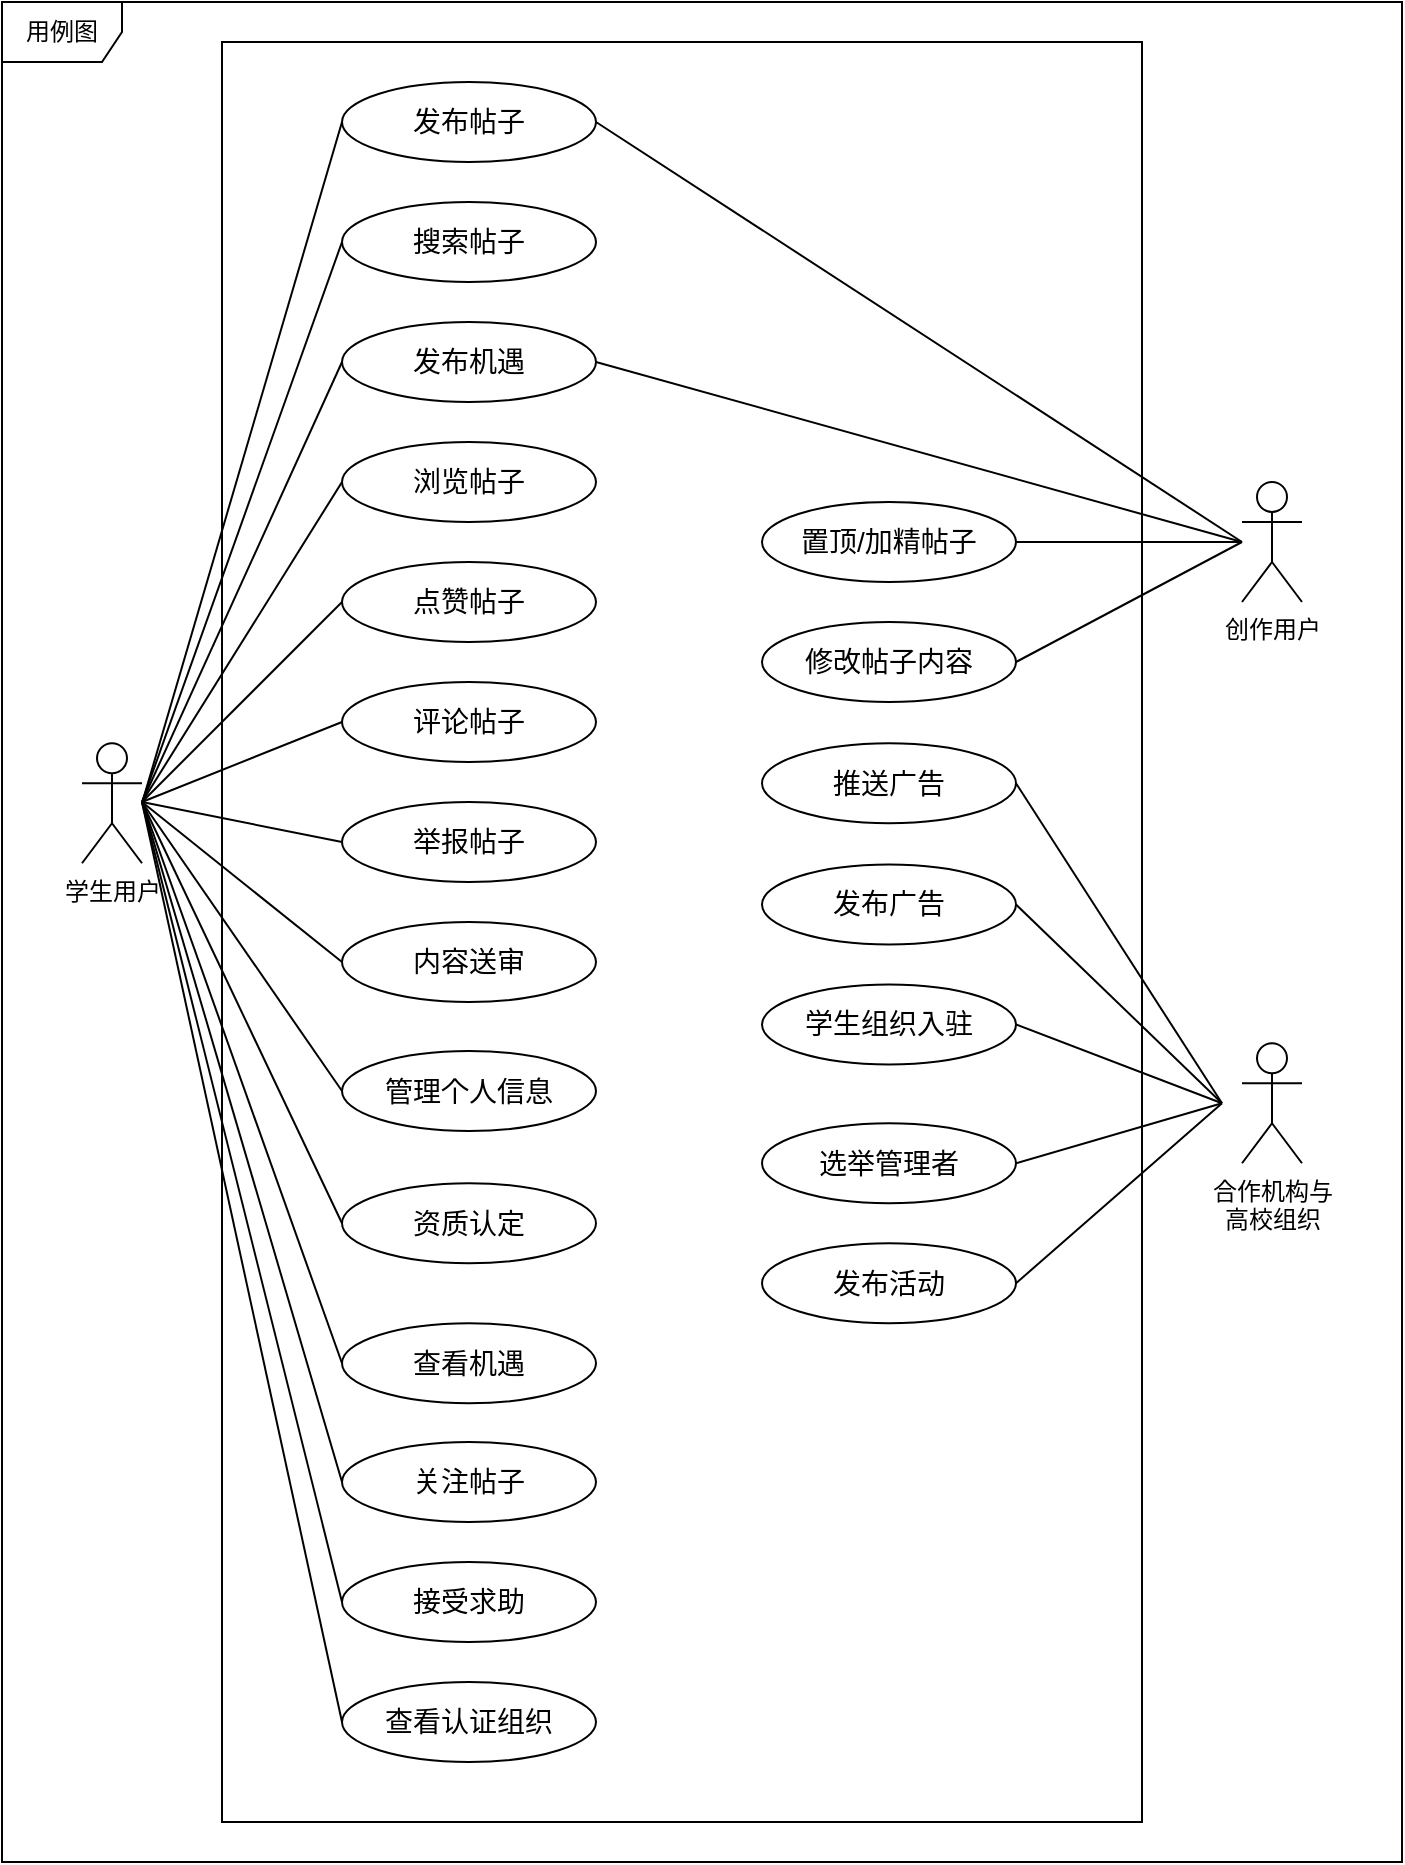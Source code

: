 <mxfile version="13.9.8" type="device"><diagram id="YWd8G2-2cAfF-EYyLHko" name="Page-1"><mxGraphModel dx="1274" dy="844" grid="1" gridSize="10" guides="1" tooltips="1" connect="1" arrows="1" fold="1" page="1" pageScale="1" pageWidth="827" pageHeight="1169" math="0" shadow="0"><root><mxCell id="0"/><mxCell id="1" parent="0"/><mxCell id="R-DKKXhETDMrApcMIBtu-8" value="" style="rounded=0;whiteSpace=wrap;html=1;" parent="1" vertex="1"><mxGeometry x="80" y="60" width="700" height="930" as="geometry"/></mxCell><mxCell id="R-DKKXhETDMrApcMIBtu-35" value="用例图" style="shape=umlFrame;whiteSpace=wrap;html=1;" parent="1" vertex="1"><mxGeometry x="80" y="60" width="700" height="930" as="geometry"/></mxCell><mxCell id="R-DKKXhETDMrApcMIBtu-1" value="" style="rounded=0;whiteSpace=wrap;html=1;" parent="1" vertex="1"><mxGeometry x="190" y="80" width="460" height="890" as="geometry"/></mxCell><mxCell id="R-DKKXhETDMrApcMIBtu-2" value="学生用户" style="shape=umlActor;verticalLabelPosition=bottom;labelBackgroundColor=#ffffff;verticalAlign=top;html=1;outlineConnect=0;" parent="1" vertex="1"><mxGeometry x="120" y="430.63" width="30" height="60" as="geometry"/></mxCell><mxCell id="R-DKKXhETDMrApcMIBtu-6" value="创作用户" style="shape=umlActor;verticalLabelPosition=bottom;labelBackgroundColor=#ffffff;verticalAlign=top;html=1;outlineConnect=0;" parent="1" vertex="1"><mxGeometry x="700" y="300" width="30" height="60" as="geometry"/></mxCell><mxCell id="1_ZxgWTYlg5h1duisd7g-4" value="合作机构与&lt;br&gt;高校组织" style="shape=umlActor;verticalLabelPosition=bottom;labelBackgroundColor=#ffffff;verticalAlign=top;html=1;" parent="1" vertex="1"><mxGeometry x="700" y="580.63" width="30" height="60" as="geometry"/></mxCell><mxCell id="1_ZxgWTYlg5h1duisd7g-34" value="" style="endArrow=none;html=1;entryX=0;entryY=0.5;entryDx=0;entryDy=0;" parent="1" target="jFwYscz37xtcoT0JRX-o-23" edge="1"><mxGeometry width="50" height="50" relative="1" as="geometry"><mxPoint x="150" y="460.63" as="sourcePoint"/><mxPoint x="395" y="524.63" as="targetPoint"/></mxGeometry></mxCell><mxCell id="jFwYscz37xtcoT0JRX-o-2" value="&lt;font style=&quot;font-size: 14px&quot;&gt;搜索帖子&lt;/font&gt;" style="ellipse;whiteSpace=wrap;html=1;" vertex="1" parent="1"><mxGeometry x="250" y="160" width="127" height="40" as="geometry"/></mxCell><mxCell id="jFwYscz37xtcoT0JRX-o-23" value="&lt;font style=&quot;font-size: 14px&quot;&gt;发布帖子&lt;/font&gt;" style="ellipse;whiteSpace=wrap;html=1;" vertex="1" parent="1"><mxGeometry x="250" y="100" width="127" height="40" as="geometry"/></mxCell><mxCell id="jFwYscz37xtcoT0JRX-o-24" value="&lt;font style=&quot;font-size: 14px&quot;&gt;浏览帖子&lt;/font&gt;" style="ellipse;whiteSpace=wrap;html=1;" vertex="1" parent="1"><mxGeometry x="250" y="280" width="127" height="40" as="geometry"/></mxCell><mxCell id="jFwYscz37xtcoT0JRX-o-25" value="&lt;font style=&quot;font-size: 14px&quot;&gt;点赞帖子&lt;/font&gt;" style="ellipse;whiteSpace=wrap;html=1;" vertex="1" parent="1"><mxGeometry x="250" y="340" width="127" height="40" as="geometry"/></mxCell><mxCell id="jFwYscz37xtcoT0JRX-o-26" value="&lt;span style=&quot;font-size: 14px&quot;&gt;评论帖子&lt;/span&gt;" style="ellipse;whiteSpace=wrap;html=1;" vertex="1" parent="1"><mxGeometry x="250" y="400" width="127" height="40" as="geometry"/></mxCell><mxCell id="jFwYscz37xtcoT0JRX-o-27" value="&lt;font style=&quot;font-size: 14px&quot;&gt;举报帖子&lt;/font&gt;" style="ellipse;whiteSpace=wrap;html=1;" vertex="1" parent="1"><mxGeometry x="250" y="460" width="127" height="40" as="geometry"/></mxCell><mxCell id="jFwYscz37xtcoT0JRX-o-28" value="&lt;font style=&quot;font-size: 14px&quot;&gt;内容送审&lt;/font&gt;" style="ellipse;whiteSpace=wrap;html=1;" vertex="1" parent="1"><mxGeometry x="250" y="520" width="127" height="40" as="geometry"/></mxCell><mxCell id="jFwYscz37xtcoT0JRX-o-29" value="&lt;font style=&quot;font-size: 14px&quot;&gt;管理个人信息&lt;/font&gt;" style="ellipse;whiteSpace=wrap;html=1;" vertex="1" parent="1"><mxGeometry x="250" y="584.5" width="127" height="40" as="geometry"/></mxCell><mxCell id="jFwYscz37xtcoT0JRX-o-32" value="&lt;font style=&quot;font-size: 14px&quot;&gt;接受求助&lt;/font&gt;" style="ellipse;whiteSpace=wrap;html=1;" vertex="1" parent="1"><mxGeometry x="250" y="840" width="127" height="40" as="geometry"/></mxCell><mxCell id="jFwYscz37xtcoT0JRX-o-33" value="&lt;font style=&quot;font-size: 14px&quot;&gt;关注帖子&lt;/font&gt;" style="ellipse;whiteSpace=wrap;html=1;" vertex="1" parent="1"><mxGeometry x="250" y="780" width="127" height="40" as="geometry"/></mxCell><mxCell id="jFwYscz37xtcoT0JRX-o-35" value="&lt;span style=&quot;font-size: 14px&quot;&gt;置顶/加精帖子&lt;/span&gt;" style="ellipse;whiteSpace=wrap;html=1;" vertex="1" parent="1"><mxGeometry x="460" y="310" width="127" height="40" as="geometry"/></mxCell><mxCell id="jFwYscz37xtcoT0JRX-o-36" value="&lt;font style=&quot;font-size: 14px&quot;&gt;查看认证组织&lt;/font&gt;" style="ellipse;whiteSpace=wrap;html=1;" vertex="1" parent="1"><mxGeometry x="250" y="900" width="127" height="40" as="geometry"/></mxCell><mxCell id="jFwYscz37xtcoT0JRX-o-37" value="&lt;span style=&quot;font-size: 14px&quot;&gt;发布活动&lt;/span&gt;" style="ellipse;whiteSpace=wrap;html=1;" vertex="1" parent="1"><mxGeometry x="460" y="680.63" width="127" height="40" as="geometry"/></mxCell><mxCell id="jFwYscz37xtcoT0JRX-o-38" value="&lt;span style=&quot;font-size: 14px&quot;&gt;推送广告&lt;/span&gt;" style="ellipse;whiteSpace=wrap;html=1;" vertex="1" parent="1"><mxGeometry x="460" y="430.63" width="127" height="40" as="geometry"/></mxCell><mxCell id="jFwYscz37xtcoT0JRX-o-39" value="&lt;font style=&quot;font-size: 14px&quot;&gt;发布广告&lt;/font&gt;" style="ellipse;whiteSpace=wrap;html=1;" vertex="1" parent="1"><mxGeometry x="460" y="491.26" width="127" height="40" as="geometry"/></mxCell><mxCell id="jFwYscz37xtcoT0JRX-o-40" value="&lt;font style=&quot;font-size: 14px&quot;&gt;学生组织入驻&lt;/font&gt;" style="ellipse;whiteSpace=wrap;html=1;" vertex="1" parent="1"><mxGeometry x="460" y="551.26" width="127" height="40" as="geometry"/></mxCell><mxCell id="jFwYscz37xtcoT0JRX-o-41" value="&lt;span style=&quot;font-size: 14px&quot;&gt;选举管理者&lt;/span&gt;" style="ellipse;whiteSpace=wrap;html=1;" vertex="1" parent="1"><mxGeometry x="460" y="620.63" width="127" height="40" as="geometry"/></mxCell><mxCell id="jFwYscz37xtcoT0JRX-o-43" value="&lt;span style=&quot;font-size: 14px&quot;&gt;资质认定&lt;/span&gt;" style="ellipse;whiteSpace=wrap;html=1;" vertex="1" parent="1"><mxGeometry x="250" y="650.63" width="127" height="40" as="geometry"/></mxCell><mxCell id="jFwYscz37xtcoT0JRX-o-44" value="&lt;font style=&quot;font-size: 14px&quot;&gt;查看机遇&lt;/font&gt;" style="ellipse;whiteSpace=wrap;html=1;" vertex="1" parent="1"><mxGeometry x="250" y="720.63" width="127" height="40" as="geometry"/></mxCell><mxCell id="jFwYscz37xtcoT0JRX-o-45" value="" style="endArrow=none;html=1;entryX=0;entryY=0.5;entryDx=0;entryDy=0;" edge="1" parent="1" target="jFwYscz37xtcoT0JRX-o-2"><mxGeometry width="50" height="50" relative="1" as="geometry"><mxPoint x="150" y="460" as="sourcePoint"/><mxPoint x="260.0" y="190" as="targetPoint"/></mxGeometry></mxCell><mxCell id="jFwYscz37xtcoT0JRX-o-46" value="" style="endArrow=none;html=1;entryX=0;entryY=0.5;entryDx=0;entryDy=0;" edge="1" parent="1" target="jFwYscz37xtcoT0JRX-o-24"><mxGeometry width="50" height="50" relative="1" as="geometry"><mxPoint x="150" y="460" as="sourcePoint"/><mxPoint x="270.0" y="200" as="targetPoint"/></mxGeometry></mxCell><mxCell id="jFwYscz37xtcoT0JRX-o-47" value="" style="endArrow=none;html=1;entryX=0;entryY=0.5;entryDx=0;entryDy=0;" edge="1" parent="1" target="jFwYscz37xtcoT0JRX-o-25"><mxGeometry width="50" height="50" relative="1" as="geometry"><mxPoint x="150" y="460" as="sourcePoint"/><mxPoint x="280.0" y="210" as="targetPoint"/></mxGeometry></mxCell><mxCell id="jFwYscz37xtcoT0JRX-o-48" value="" style="endArrow=none;html=1;entryX=0;entryY=0.5;entryDx=0;entryDy=0;" edge="1" parent="1" target="jFwYscz37xtcoT0JRX-o-26"><mxGeometry width="50" height="50" relative="1" as="geometry"><mxPoint x="150" y="460" as="sourcePoint"/><mxPoint x="260.0" y="370" as="targetPoint"/></mxGeometry></mxCell><mxCell id="jFwYscz37xtcoT0JRX-o-49" value="" style="endArrow=none;html=1;entryX=0;entryY=0.5;entryDx=0;entryDy=0;" edge="1" parent="1" target="jFwYscz37xtcoT0JRX-o-27"><mxGeometry width="50" height="50" relative="1" as="geometry"><mxPoint x="150" y="460" as="sourcePoint"/><mxPoint x="270.0" y="380" as="targetPoint"/></mxGeometry></mxCell><mxCell id="jFwYscz37xtcoT0JRX-o-50" value="" style="endArrow=none;html=1;entryX=0;entryY=0.5;entryDx=0;entryDy=0;" edge="1" parent="1" target="jFwYscz37xtcoT0JRX-o-28"><mxGeometry width="50" height="50" relative="1" as="geometry"><mxPoint x="150" y="460" as="sourcePoint"/><mxPoint x="280.0" y="390" as="targetPoint"/></mxGeometry></mxCell><mxCell id="jFwYscz37xtcoT0JRX-o-51" value="" style="endArrow=none;html=1;entryX=0;entryY=0.5;entryDx=0;entryDy=0;" edge="1" parent="1" target="jFwYscz37xtcoT0JRX-o-29"><mxGeometry width="50" height="50" relative="1" as="geometry"><mxPoint x="150" y="460" as="sourcePoint"/><mxPoint x="290.0" y="400" as="targetPoint"/></mxGeometry></mxCell><mxCell id="jFwYscz37xtcoT0JRX-o-52" value="" style="endArrow=none;html=1;entryX=0;entryY=0.5;entryDx=0;entryDy=0;" edge="1" parent="1" target="jFwYscz37xtcoT0JRX-o-43"><mxGeometry width="50" height="50" relative="1" as="geometry"><mxPoint x="150" y="460" as="sourcePoint"/><mxPoint x="300.0" y="410" as="targetPoint"/></mxGeometry></mxCell><mxCell id="jFwYscz37xtcoT0JRX-o-53" value="" style="endArrow=none;html=1;entryX=0;entryY=0.5;entryDx=0;entryDy=0;" edge="1" parent="1" target="jFwYscz37xtcoT0JRX-o-44"><mxGeometry width="50" height="50" relative="1" as="geometry"><mxPoint x="150" y="460" as="sourcePoint"/><mxPoint x="310.0" y="420" as="targetPoint"/></mxGeometry></mxCell><mxCell id="jFwYscz37xtcoT0JRX-o-54" value="" style="endArrow=none;html=1;exitX=0;exitY=0.5;exitDx=0;exitDy=0;" edge="1" parent="1" source="jFwYscz37xtcoT0JRX-o-33"><mxGeometry width="50" height="50" relative="1" as="geometry"><mxPoint x="220" y="530" as="sourcePoint"/><mxPoint x="150" y="460" as="targetPoint"/></mxGeometry></mxCell><mxCell id="jFwYscz37xtcoT0JRX-o-56" value="" style="endArrow=none;html=1;exitX=0;exitY=0.5;exitDx=0;exitDy=0;" edge="1" parent="1" source="jFwYscz37xtcoT0JRX-o-32"><mxGeometry width="50" height="50" relative="1" as="geometry"><mxPoint x="260.0" y="810" as="sourcePoint"/><mxPoint x="150" y="460" as="targetPoint"/></mxGeometry></mxCell><mxCell id="jFwYscz37xtcoT0JRX-o-58" value="" style="endArrow=none;html=1;exitX=0;exitY=0.5;exitDx=0;exitDy=0;" edge="1" parent="1" source="jFwYscz37xtcoT0JRX-o-36"><mxGeometry width="50" height="50" relative="1" as="geometry"><mxPoint x="260.0" y="870" as="sourcePoint"/><mxPoint x="150" y="460" as="targetPoint"/></mxGeometry></mxCell><mxCell id="jFwYscz37xtcoT0JRX-o-59" value="" style="endArrow=none;html=1;entryX=1;entryY=0.5;entryDx=0;entryDy=0;" edge="1" parent="1" target="jFwYscz37xtcoT0JRX-o-23"><mxGeometry width="50" height="50" relative="1" as="geometry"><mxPoint x="700" y="330" as="sourcePoint"/><mxPoint x="260.0" y="190" as="targetPoint"/></mxGeometry></mxCell><mxCell id="jFwYscz37xtcoT0JRX-o-60" value="" style="endArrow=none;html=1;entryX=1;entryY=0.5;entryDx=0;entryDy=0;" edge="1" parent="1" target="jFwYscz37xtcoT0JRX-o-63"><mxGeometry width="50" height="50" relative="1" as="geometry"><mxPoint x="700" y="330" as="sourcePoint"/><mxPoint x="587.0" y="300.63" as="targetPoint"/></mxGeometry></mxCell><mxCell id="jFwYscz37xtcoT0JRX-o-61" value="" style="endArrow=none;html=1;entryX=1;entryY=0.5;entryDx=0;entryDy=0;" edge="1" parent="1" target="jFwYscz37xtcoT0JRX-o-35"><mxGeometry width="50" height="50" relative="1" as="geometry"><mxPoint x="700" y="330" as="sourcePoint"/><mxPoint x="597.0" y="310.63" as="targetPoint"/></mxGeometry></mxCell><mxCell id="jFwYscz37xtcoT0JRX-o-63" value="&lt;span style=&quot;font-size: 14px&quot;&gt;发布机遇&lt;/span&gt;" style="ellipse;whiteSpace=wrap;html=1;" vertex="1" parent="1"><mxGeometry x="250" y="220" width="127" height="40" as="geometry"/></mxCell><mxCell id="jFwYscz37xtcoT0JRX-o-64" value="" style="endArrow=none;html=1;entryX=1;entryY=0.5;entryDx=0;entryDy=0;" edge="1" parent="1" target="jFwYscz37xtcoT0JRX-o-38"><mxGeometry width="50" height="50" relative="1" as="geometry"><mxPoint x="690" y="610.63" as="sourcePoint"/><mxPoint x="597.0" y="400.63" as="targetPoint"/></mxGeometry></mxCell><mxCell id="jFwYscz37xtcoT0JRX-o-65" value="" style="endArrow=none;html=1;entryX=1;entryY=0.5;entryDx=0;entryDy=0;" edge="1" parent="1" target="jFwYscz37xtcoT0JRX-o-39"><mxGeometry width="50" height="50" relative="1" as="geometry"><mxPoint x="690" y="610.63" as="sourcePoint"/><mxPoint x="607.0" y="410.63" as="targetPoint"/></mxGeometry></mxCell><mxCell id="jFwYscz37xtcoT0JRX-o-66" value="" style="endArrow=none;html=1;entryX=1;entryY=0.5;entryDx=0;entryDy=0;" edge="1" parent="1" target="jFwYscz37xtcoT0JRX-o-40"><mxGeometry width="50" height="50" relative="1" as="geometry"><mxPoint x="690" y="610.63" as="sourcePoint"/><mxPoint x="597.0" y="521.26" as="targetPoint"/></mxGeometry></mxCell><mxCell id="jFwYscz37xtcoT0JRX-o-67" value="" style="endArrow=none;html=1;entryX=1;entryY=0.5;entryDx=0;entryDy=0;" edge="1" parent="1" target="jFwYscz37xtcoT0JRX-o-41"><mxGeometry width="50" height="50" relative="1" as="geometry"><mxPoint x="690" y="610.63" as="sourcePoint"/><mxPoint x="597.0" y="581.26" as="targetPoint"/></mxGeometry></mxCell><mxCell id="jFwYscz37xtcoT0JRX-o-68" value="" style="endArrow=none;html=1;entryX=1;entryY=0.5;entryDx=0;entryDy=0;" edge="1" parent="1" target="jFwYscz37xtcoT0JRX-o-37"><mxGeometry width="50" height="50" relative="1" as="geometry"><mxPoint x="690" y="610.63" as="sourcePoint"/><mxPoint x="607.0" y="591.26" as="targetPoint"/></mxGeometry></mxCell><mxCell id="jFwYscz37xtcoT0JRX-o-69" value="&lt;span style=&quot;font-size: 14px&quot;&gt;修改帖子内容&lt;/span&gt;" style="ellipse;whiteSpace=wrap;html=1;" vertex="1" parent="1"><mxGeometry x="460" y="370" width="127" height="40" as="geometry"/></mxCell><mxCell id="jFwYscz37xtcoT0JRX-o-70" value="" style="endArrow=none;html=1;entryX=1;entryY=0.5;entryDx=0;entryDy=0;" edge="1" parent="1" target="jFwYscz37xtcoT0JRX-o-69"><mxGeometry width="50" height="50" relative="1" as="geometry"><mxPoint x="700" y="330" as="sourcePoint"/><mxPoint x="597.0" y="340" as="targetPoint"/></mxGeometry></mxCell><mxCell id="jFwYscz37xtcoT0JRX-o-71" value="" style="endArrow=none;html=1;entryX=0;entryY=0.5;entryDx=0;entryDy=0;" edge="1" parent="1" target="jFwYscz37xtcoT0JRX-o-63"><mxGeometry width="50" height="50" relative="1" as="geometry"><mxPoint x="150" y="460" as="sourcePoint"/><mxPoint x="260.0" y="430" as="targetPoint"/></mxGeometry></mxCell></root></mxGraphModel></diagram></mxfile>
